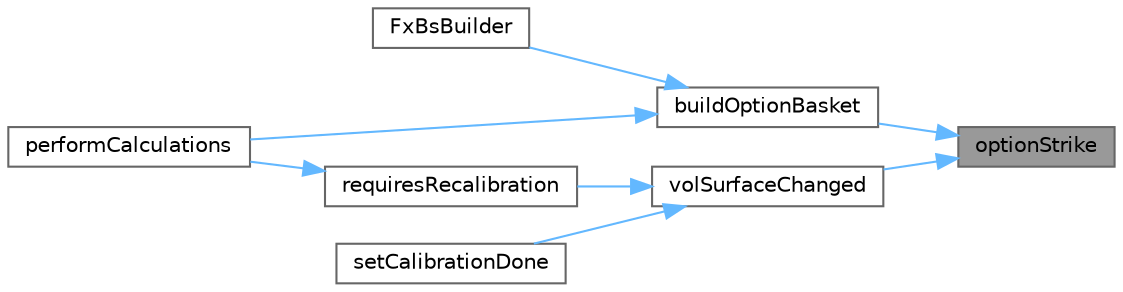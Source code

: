 digraph "optionStrike"
{
 // INTERACTIVE_SVG=YES
 // LATEX_PDF_SIZE
  bgcolor="transparent";
  edge [fontname=Helvetica,fontsize=10,labelfontname=Helvetica,labelfontsize=10];
  node [fontname=Helvetica,fontsize=10,shape=box,height=0.2,width=0.4];
  rankdir="RL";
  Node1 [label="optionStrike",height=0.2,width=0.4,color="gray40", fillcolor="grey60", style="filled", fontcolor="black",tooltip=" "];
  Node1 -> Node2 [dir="back",color="steelblue1",style="solid"];
  Node2 [label="buildOptionBasket",height=0.2,width=0.4,color="grey40", fillcolor="white", style="filled",URL="$classore_1_1data_1_1_fx_bs_builder.html#ac5aabc5af5182ade6d296b17c67e8456",tooltip=" "];
  Node2 -> Node3 [dir="back",color="steelblue1",style="solid"];
  Node3 [label="FxBsBuilder",height=0.2,width=0.4,color="grey40", fillcolor="white", style="filled",URL="$classore_1_1data_1_1_fx_bs_builder.html#affdd83425430aa3634921f9abc9d8337",tooltip="Constructor."];
  Node2 -> Node4 [dir="back",color="steelblue1",style="solid"];
  Node4 [label="performCalculations",height=0.2,width=0.4,color="grey40", fillcolor="white", style="filled",URL="$classore_1_1data_1_1_fx_bs_builder.html#a1127cccc9668a02247dc139d27121708",tooltip=" "];
  Node1 -> Node5 [dir="back",color="steelblue1",style="solid"];
  Node5 [label="volSurfaceChanged",height=0.2,width=0.4,color="grey40", fillcolor="white", style="filled",URL="$classore_1_1data_1_1_fx_bs_builder.html#a11d6981c9430b09a2c7d82f2c0d7290d",tooltip=" "];
  Node5 -> Node6 [dir="back",color="steelblue1",style="solid"];
  Node6 [label="requiresRecalibration",height=0.2,width=0.4,color="grey40", fillcolor="white", style="filled",URL="$classore_1_1data_1_1_fx_bs_builder.html#a83cbd1c07f17f2f51faea02f40eeaac9",tooltip=" "];
  Node6 -> Node4 [dir="back",color="steelblue1",style="solid"];
  Node5 -> Node7 [dir="back",color="steelblue1",style="solid"];
  Node7 [label="setCalibrationDone",height=0.2,width=0.4,color="grey40", fillcolor="white", style="filled",URL="$classore_1_1data_1_1_fx_bs_builder.html#a5b1dbae4374aa0dd5c416e2fdb3b3c85",tooltip=" "];
}
